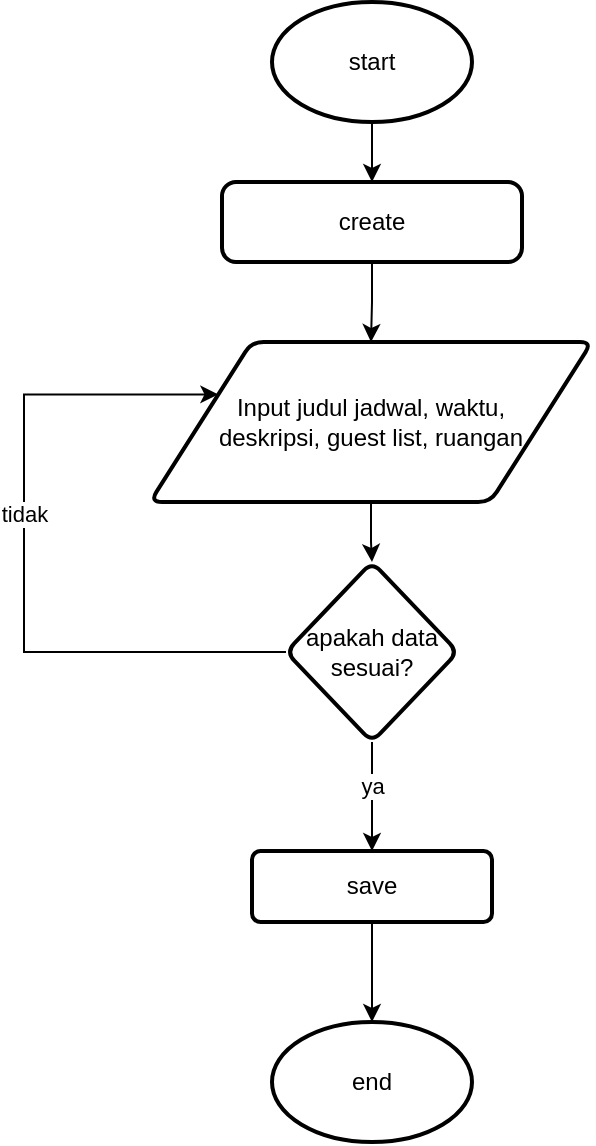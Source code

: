 <mxfile version="13.8.9-1" type="github">
  <diagram id="Knd-sUM-7AcCLQp6Xs7k" name="Page-1">
    <mxGraphModel dx="1209" dy="643" grid="1" gridSize="10" guides="1" tooltips="1" connect="1" arrows="1" fold="1" page="1" pageScale="1" pageWidth="827" pageHeight="1169" math="0" shadow="0">
      <root>
        <mxCell id="0" />
        <mxCell id="1" parent="0" />
        <mxCell id="OV6N7pPYGmxjoBno2FVg-3" value="" style="edgeStyle=orthogonalEdgeStyle;rounded=0;orthogonalLoop=1;jettySize=auto;html=1;entryX=0.5;entryY=0;entryDx=0;entryDy=0;" parent="1" source="OV6N7pPYGmxjoBno2FVg-1" target="OV6N7pPYGmxjoBno2FVg-5" edge="1">
          <mxGeometry relative="1" as="geometry">
            <mxPoint x="414" y="240" as="targetPoint" />
          </mxGeometry>
        </mxCell>
        <mxCell id="OV6N7pPYGmxjoBno2FVg-1" value="start" style="strokeWidth=2;html=1;shape=mxgraph.flowchart.start_1;whiteSpace=wrap;" parent="1" vertex="1">
          <mxGeometry x="364" y="100" width="100" height="60" as="geometry" />
        </mxCell>
        <mxCell id="OV6N7pPYGmxjoBno2FVg-7" value="" style="edgeStyle=orthogonalEdgeStyle;rounded=0;orthogonalLoop=1;jettySize=auto;html=1;" parent="1" source="OV6N7pPYGmxjoBno2FVg-5" target="OV6N7pPYGmxjoBno2FVg-6" edge="1">
          <mxGeometry relative="1" as="geometry" />
        </mxCell>
        <mxCell id="OV6N7pPYGmxjoBno2FVg-5" value="create" style="rounded=1;whiteSpace=wrap;html=1;absoluteArcSize=1;arcSize=14;strokeWidth=2;" parent="1" vertex="1">
          <mxGeometry x="339" y="190" width="150" height="40" as="geometry" />
        </mxCell>
        <mxCell id="OV6N7pPYGmxjoBno2FVg-9" value="" style="edgeStyle=orthogonalEdgeStyle;rounded=0;orthogonalLoop=1;jettySize=auto;html=1;" parent="1" source="OV6N7pPYGmxjoBno2FVg-6" target="OV6N7pPYGmxjoBno2FVg-8" edge="1">
          <mxGeometry relative="1" as="geometry" />
        </mxCell>
        <mxCell id="OV6N7pPYGmxjoBno2FVg-6" value="Input judul jadwal, waktu, &lt;br&gt;deskripsi, guest list, ruangan" style="shape=parallelogram;html=1;strokeWidth=2;perimeter=parallelogramPerimeter;whiteSpace=wrap;rounded=1;arcSize=12;size=0.23;" parent="1" vertex="1">
          <mxGeometry x="303" y="270" width="221" height="80" as="geometry" />
        </mxCell>
        <mxCell id="OV6N7pPYGmxjoBno2FVg-8" value="apakah data sesuai?" style="rhombus;whiteSpace=wrap;html=1;rounded=1;strokeWidth=2;arcSize=12;" parent="1" vertex="1">
          <mxGeometry x="371" y="380" width="86" height="90" as="geometry" />
        </mxCell>
        <mxCell id="OV6N7pPYGmxjoBno2FVg-10" value="tidak" style="edgeStyle=orthogonalEdgeStyle;rounded=0;orthogonalLoop=1;jettySize=auto;html=1;exitX=0;exitY=0.5;exitDx=0;exitDy=0;entryX=0;entryY=0.25;entryDx=0;entryDy=0;" parent="1" source="OV6N7pPYGmxjoBno2FVg-8" target="OV6N7pPYGmxjoBno2FVg-6" edge="1">
          <mxGeometry x="0.123" relative="1" as="geometry">
            <Array as="points">
              <mxPoint x="240" y="425" />
              <mxPoint x="240" y="296" />
            </Array>
            <mxPoint as="offset" />
          </mxGeometry>
        </mxCell>
        <mxCell id="_6wTzpBAbyJcYu_jsVWC-2" value="" style="edgeStyle=orthogonalEdgeStyle;rounded=0;orthogonalLoop=1;jettySize=auto;html=1;entryX=0.5;entryY=0;entryDx=0;entryDy=0;entryPerimeter=0;" edge="1" parent="1" source="OV6N7pPYGmxjoBno2FVg-12" target="_6wTzpBAbyJcYu_jsVWC-3">
          <mxGeometry relative="1" as="geometry">
            <mxPoint x="421" y="617.75" as="targetPoint" />
          </mxGeometry>
        </mxCell>
        <mxCell id="OV6N7pPYGmxjoBno2FVg-12" value="save" style="whiteSpace=wrap;html=1;rounded=1;strokeWidth=2;arcSize=12;" parent="1" vertex="1">
          <mxGeometry x="354" y="524.5" width="120" height="35.5" as="geometry" />
        </mxCell>
        <mxCell id="OV6N7pPYGmxjoBno2FVg-13" value="ya" style="edgeStyle=orthogonalEdgeStyle;rounded=0;orthogonalLoop=1;jettySize=auto;html=1;" parent="1" source="OV6N7pPYGmxjoBno2FVg-8" target="OV6N7pPYGmxjoBno2FVg-12" edge="1">
          <mxGeometry x="-0.2" relative="1" as="geometry">
            <mxPoint as="offset" />
          </mxGeometry>
        </mxCell>
        <mxCell id="_6wTzpBAbyJcYu_jsVWC-3" value="end" style="strokeWidth=2;html=1;shape=mxgraph.flowchart.start_1;whiteSpace=wrap;" vertex="1" parent="1">
          <mxGeometry x="364" y="610" width="100" height="60" as="geometry" />
        </mxCell>
      </root>
    </mxGraphModel>
  </diagram>
</mxfile>
